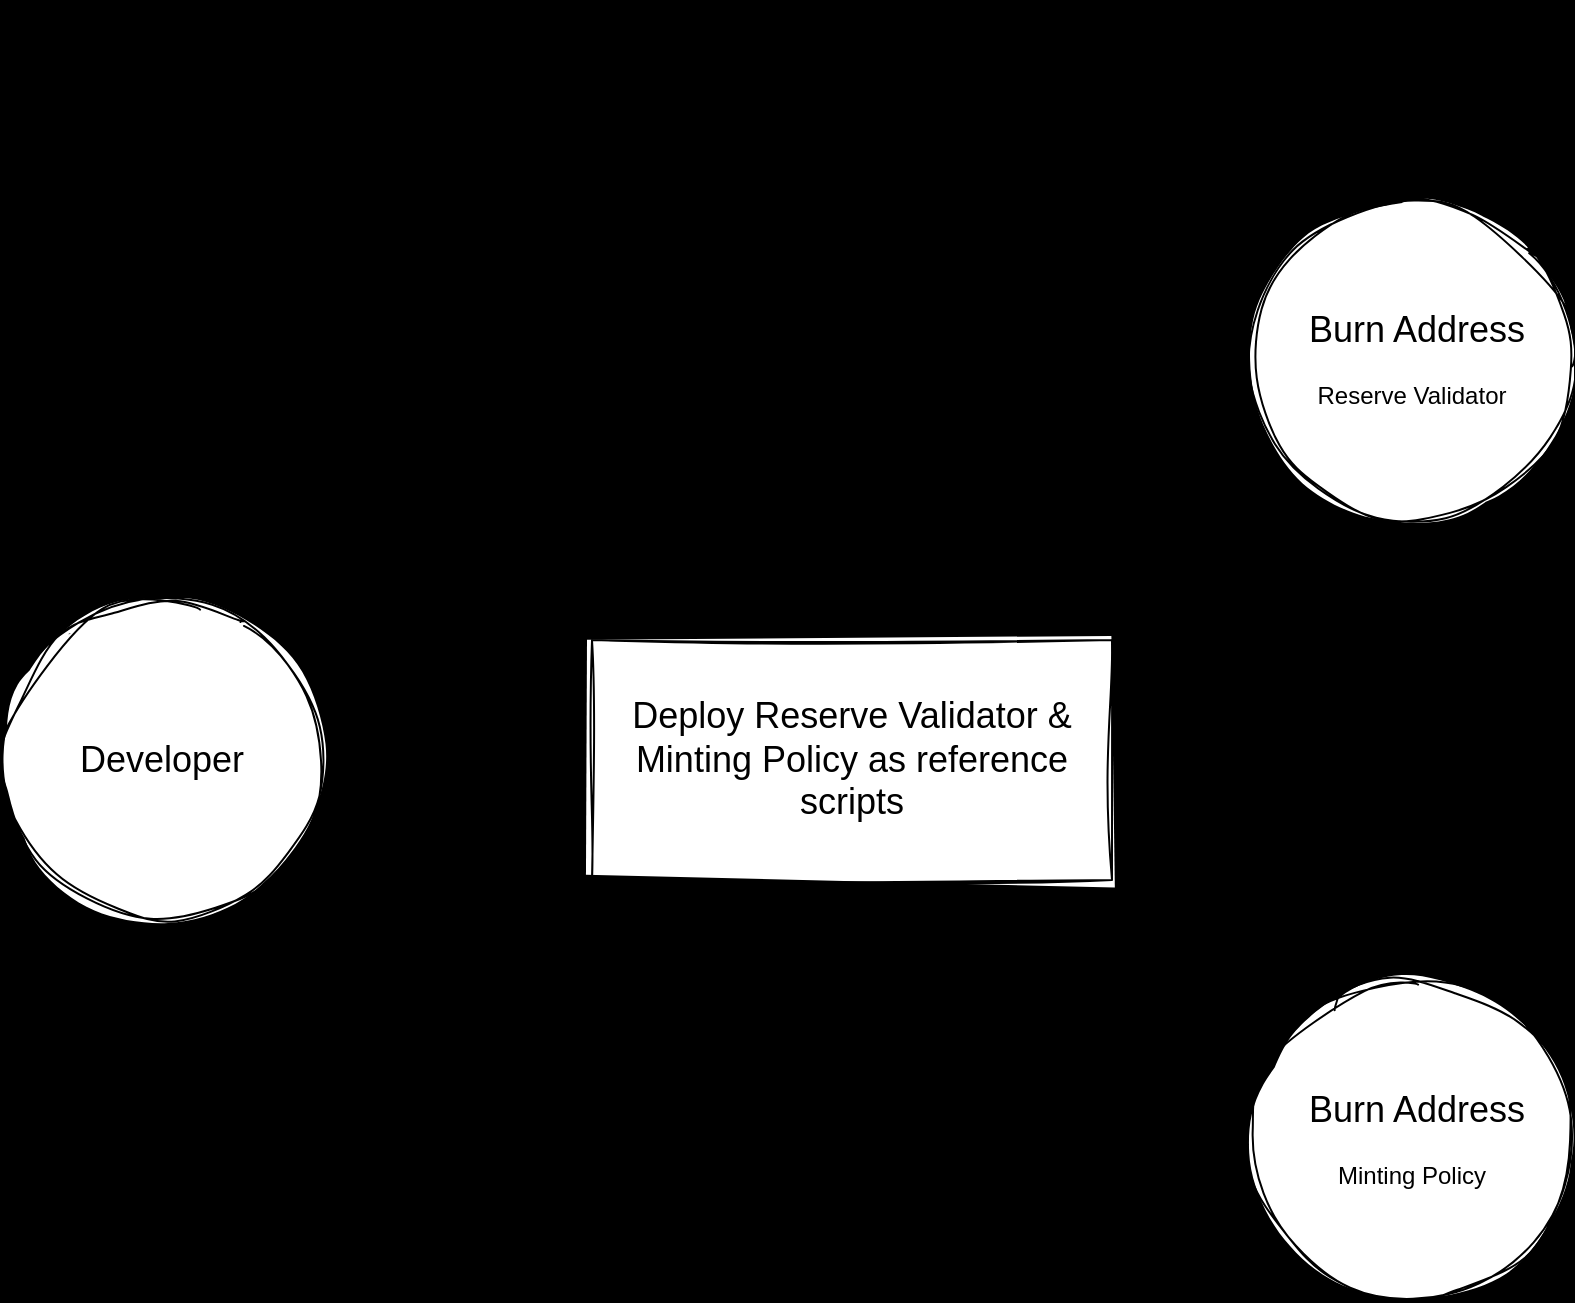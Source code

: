 <mxfile>
    <diagram id="WyKOCYspISZ9Fhzsf7lo" name="Page-1">
        <mxGraphModel dx="867" dy="773" grid="1" gridSize="10" guides="1" tooltips="1" connect="1" arrows="1" fold="1" page="1" pageScale="1" pageWidth="1169" pageHeight="1654" background="#000000" math="0" shadow="0">
            <root>
                <mxCell id="0"/>
                <mxCell id="1" parent="0"/>
                <mxCell id="5" value="" style="edgeStyle=none;html=1;fontSize=18;entryX=0;entryY=0.5;entryDx=0;entryDy=0;rounded=0;sketch=1;curveFitting=1;jiggle=2;" parent="1" source="2" target="8" edge="1">
                    <mxGeometry relative="1" as="geometry">
                        <mxPoint x="610" y="690" as="targetPoint"/>
                    </mxGeometry>
                </mxCell>
                <mxCell id="2" value="&lt;font style=&quot;font-size: 18px;&quot;&gt;Developer&lt;/font&gt;" style="ellipse;whiteSpace=wrap;html=1;aspect=fixed;rounded=0;sketch=1;curveFitting=1;jiggle=2;" parent="1" vertex="1">
                    <mxGeometry x="235" y="600" width="160" height="160" as="geometry"/>
                </mxCell>
                <mxCell id="12" style="edgeStyle=none;html=1;exitX=0.75;exitY=0;exitDx=0;exitDy=0;fontSize=18;rounded=0;sketch=1;curveFitting=1;jiggle=2;" parent="1" source="8" target="11" edge="1">
                    <mxGeometry relative="1" as="geometry"/>
                </mxCell>
                <mxCell id="13" style="edgeStyle=none;html=1;exitX=0.75;exitY=1;exitDx=0;exitDy=0;fontSize=18;rounded=0;sketch=1;curveFitting=1;jiggle=2;" parent="1" source="8" target="10" edge="1">
                    <mxGeometry relative="1" as="geometry"/>
                </mxCell>
                <mxCell id="8" value="&lt;span style=&quot;font-size: 18px;&quot;&gt;Deploy Reserve Validator &amp;amp; Minting Policy as reference scripts&lt;/span&gt;" style="rounded=0;whiteSpace=wrap;html=1;sketch=1;curveFitting=1;jiggle=2;" parent="1" vertex="1">
                    <mxGeometry x="530" y="620" width="260" height="120" as="geometry"/>
                </mxCell>
                <mxCell id="10" value="&lt;font style=&quot;font-size: 18px;&quot;&gt;&amp;nbsp;Burn Address&lt;/font&gt;&lt;br&gt;&lt;br&gt;Minting Policy" style="ellipse;whiteSpace=wrap;html=1;aspect=fixed;rounded=0;sketch=1;curveFitting=1;jiggle=2;" parent="1" vertex="1">
                    <mxGeometry x="860" y="790" width="160" height="160" as="geometry"/>
                </mxCell>
                <mxCell id="11" value="&lt;font style=&quot;font-size: 18px;&quot;&gt;&amp;nbsp;Burn Address&lt;/font&gt;&lt;br&gt;&lt;br&gt;Reserve Validator" style="ellipse;whiteSpace=wrap;html=1;aspect=fixed;rounded=0;sketch=1;curveFitting=1;jiggle=2;" parent="1" vertex="1">
                    <mxGeometry x="860" y="400" width="160" height="160" as="geometry"/>
                </mxCell>
                <mxCell id="46" value="&lt;font style=&quot;font-size: 36px;&quot;&gt;Deploy Reserve Validator &amp;amp; Minting Policy&lt;br&gt;&lt;/font&gt;" style="text;html=1;align=center;verticalAlign=middle;resizable=0;points=[];autosize=1;strokeColor=none;fillColor=none;fontSize=14;rounded=0;sketch=1;curveFitting=1;jiggle=2;" parent="1" vertex="1">
                    <mxGeometry x="235" y="300" width="700" height="60" as="geometry"/>
                </mxCell>
            </root>
        </mxGraphModel>
    </diagram>
</mxfile>